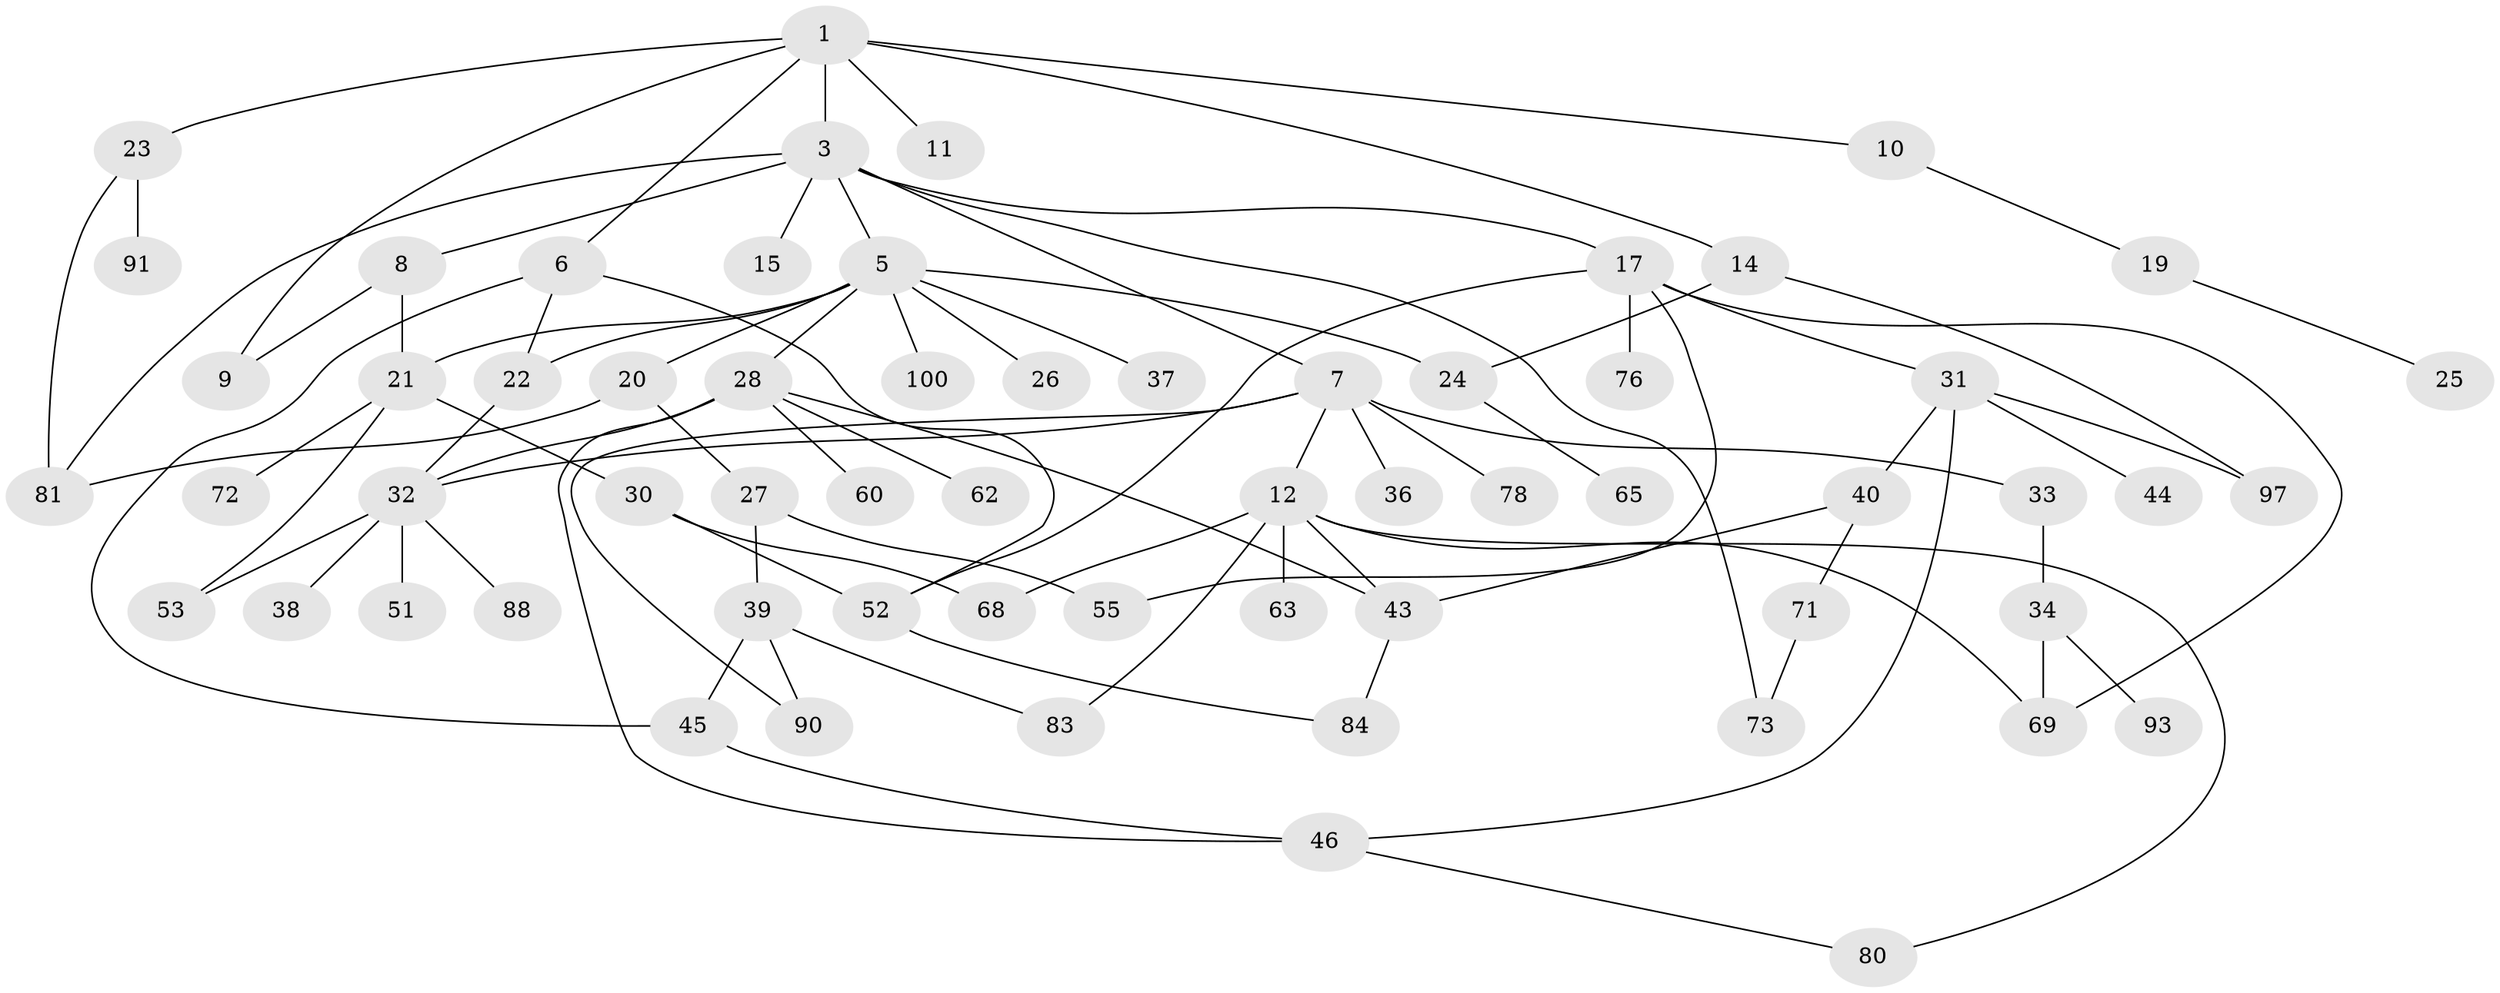 // original degree distribution, {6: 0.02, 3: 0.17, 4: 0.16, 8: 0.01, 2: 0.29, 1: 0.3, 5: 0.04, 7: 0.01}
// Generated by graph-tools (version 1.1) at 2025/38/02/21/25 10:38:51]
// undirected, 62 vertices, 87 edges
graph export_dot {
graph [start="1"]
  node [color=gray90,style=filled];
  1 [super="+2"];
  3 [super="+4"];
  5 [super="+13"];
  6 [super="+98"];
  7 [super="+18"];
  8 [super="+48"];
  9 [super="+61"];
  10;
  11;
  12 [super="+49"];
  14 [super="+16"];
  15 [super="+74"];
  17 [super="+29"];
  19 [super="+94"];
  20 [super="+67"];
  21 [super="+59"];
  22;
  23 [super="+42"];
  24 [super="+58"];
  25;
  26 [super="+70"];
  27;
  28 [super="+56"];
  30 [super="+92"];
  31 [super="+41"];
  32 [super="+47"];
  33 [super="+64"];
  34 [super="+35"];
  36 [super="+75"];
  37;
  38;
  39 [super="+57"];
  40 [super="+79"];
  43 [super="+50"];
  44;
  45 [super="+86"];
  46 [super="+54"];
  51;
  52 [super="+82"];
  53;
  55;
  60 [super="+66"];
  62;
  63;
  65 [super="+77"];
  68 [super="+96"];
  69 [super="+89"];
  71 [super="+95"];
  72;
  73;
  76;
  78;
  80 [super="+87"];
  81 [super="+85"];
  83;
  84;
  88;
  90;
  91;
  93;
  97 [super="+99"];
  100;
  1 -- 6;
  1 -- 9;
  1 -- 11;
  1 -- 14;
  1 -- 23;
  1 -- 10;
  1 -- 3;
  3 -- 8;
  3 -- 15;
  3 -- 17;
  3 -- 81;
  3 -- 73;
  3 -- 5;
  3 -- 7;
  5 -- 20;
  5 -- 26;
  5 -- 28;
  5 -- 37;
  5 -- 21;
  5 -- 24;
  5 -- 100;
  5 -- 22;
  6 -- 45;
  6 -- 52;
  6 -- 22;
  7 -- 12;
  7 -- 32;
  7 -- 33;
  7 -- 36;
  7 -- 90;
  7 -- 78;
  8 -- 21;
  8 -- 9;
  10 -- 19;
  12 -- 63;
  12 -- 83;
  12 -- 80;
  12 -- 68;
  12 -- 43;
  12 -- 69;
  14 -- 24;
  14 -- 97;
  17 -- 31;
  17 -- 55;
  17 -- 76;
  17 -- 69;
  17 -- 52;
  19 -- 25;
  20 -- 27;
  20 -- 81;
  21 -- 30;
  21 -- 72;
  21 -- 53;
  22 -- 32;
  23 -- 91;
  23 -- 81;
  24 -- 65;
  27 -- 39;
  27 -- 55;
  28 -- 43;
  28 -- 46;
  28 -- 32;
  28 -- 62;
  28 -- 60;
  30 -- 52;
  30 -- 68;
  31 -- 40;
  31 -- 97;
  31 -- 44;
  31 -- 46;
  32 -- 38;
  32 -- 53;
  32 -- 88;
  32 -- 51;
  33 -- 34;
  34 -- 93;
  34 -- 69;
  39 -- 83;
  39 -- 90;
  39 -- 45;
  40 -- 43;
  40 -- 71;
  43 -- 84;
  45 -- 46;
  46 -- 80;
  52 -- 84;
  71 -- 73;
}
